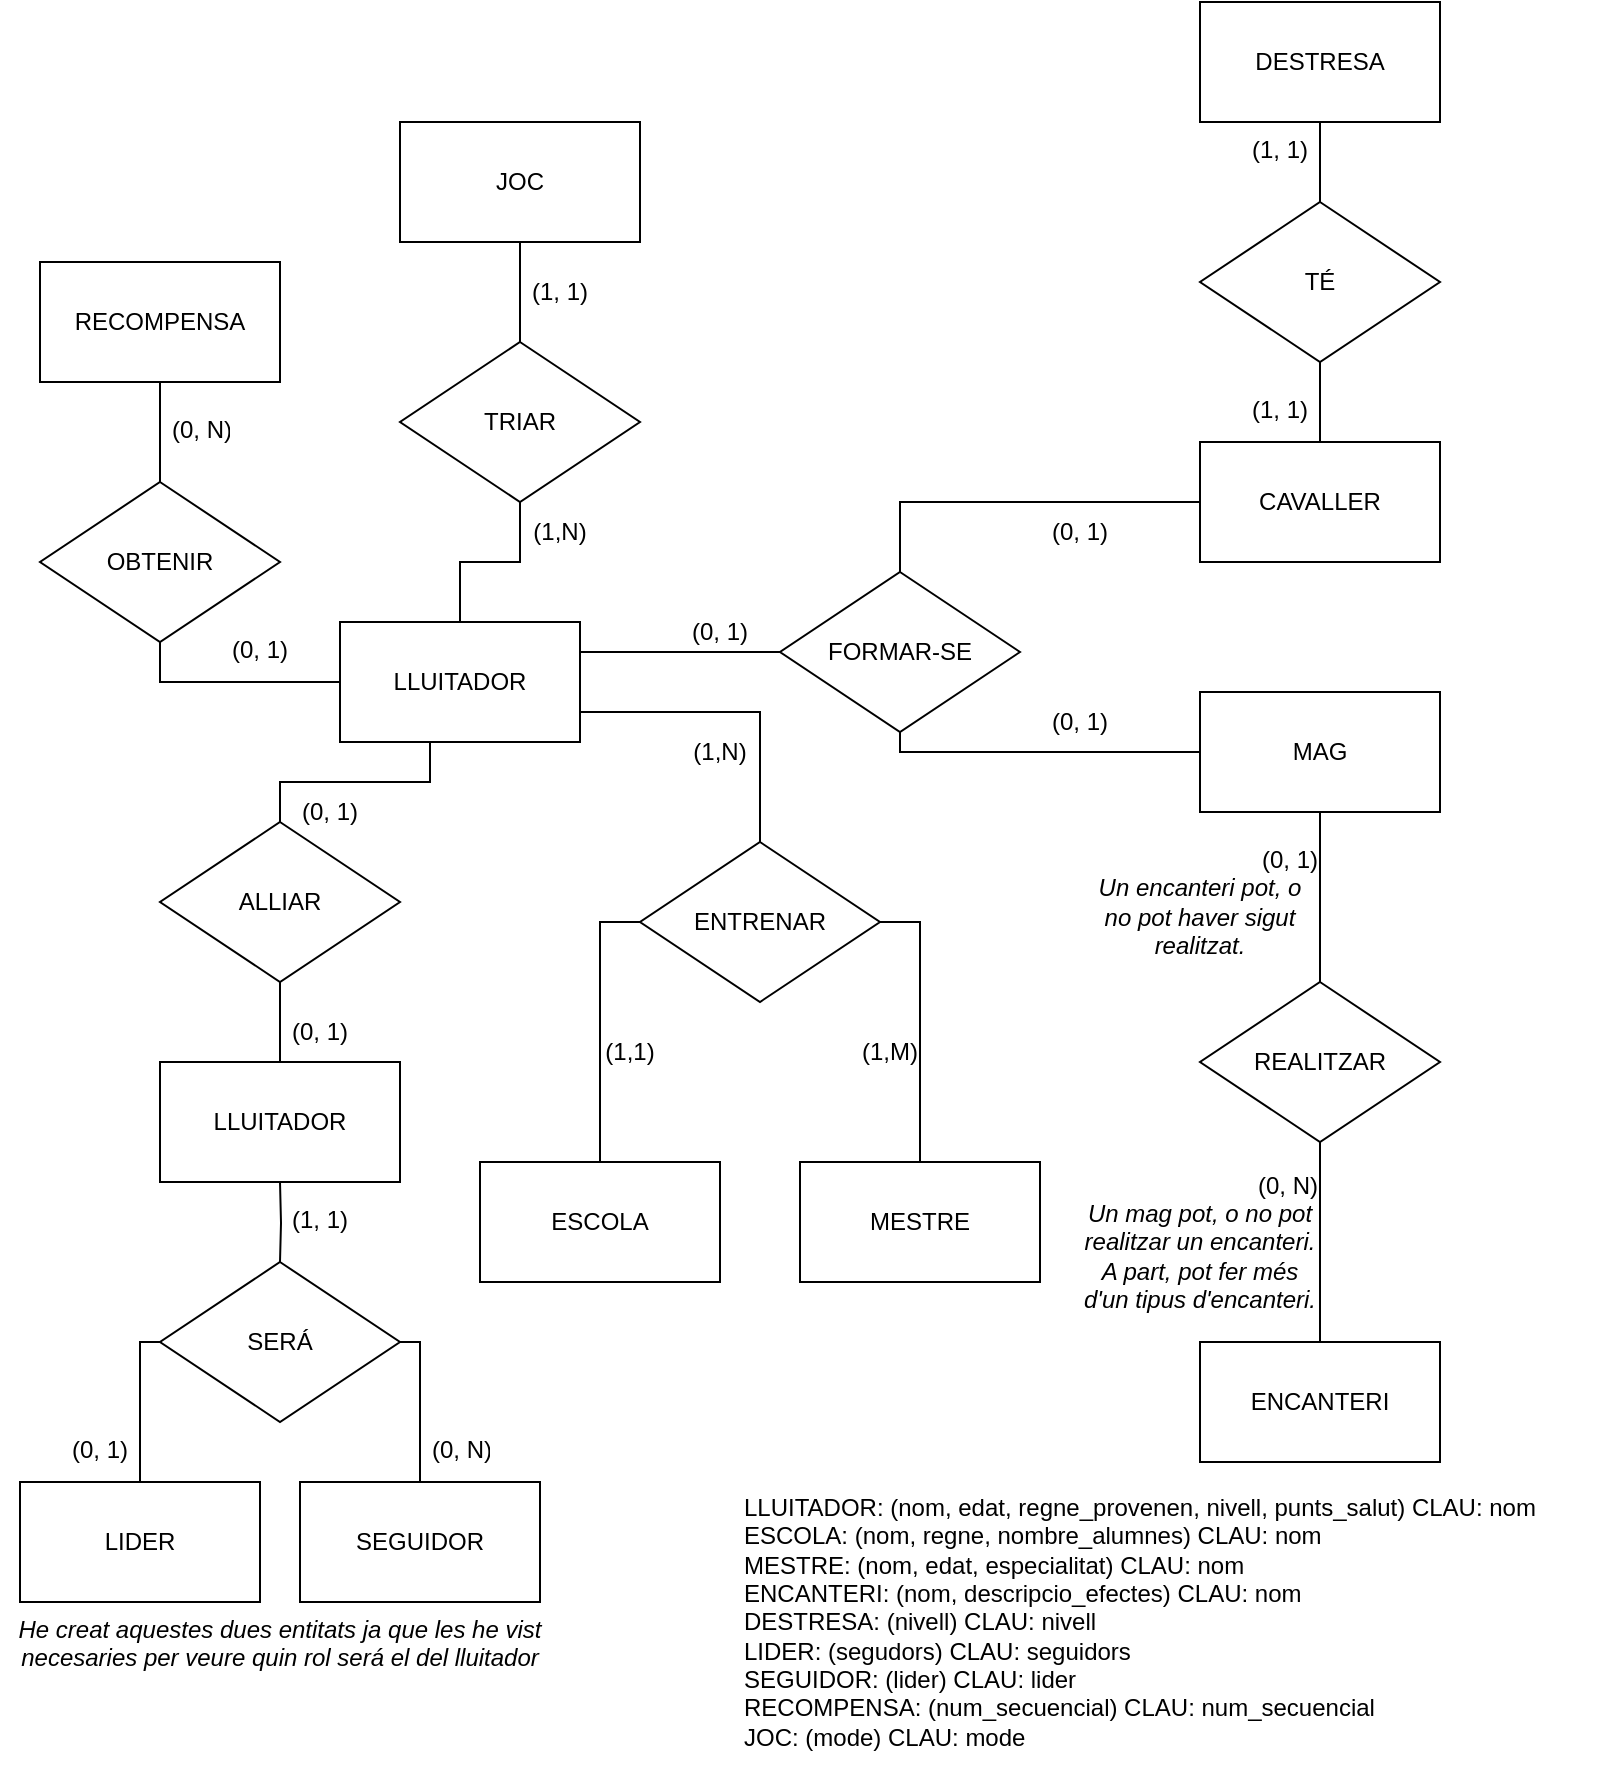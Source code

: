 <mxfile version="15.4.0" type="device"><diagram id="R2lEEEUBdFMjLlhIrx00" name="Page-1"><mxGraphModel dx="782" dy="497" grid="1" gridSize="10" guides="1" tooltips="1" connect="1" arrows="1" fold="1" page="1" pageScale="1" pageWidth="850" pageHeight="1100" math="0" shadow="0" extFonts="Permanent Marker^https://fonts.googleapis.com/css?family=Permanent+Marker"><root><mxCell id="0"/><mxCell id="1" parent="0"/><mxCell id="pChhbqXvNQ-CTKk81eZo-1" value="JOC" style="rounded=0;whiteSpace=wrap;html=1;" vertex="1" parent="1"><mxGeometry x="200" y="80" width="120" height="60" as="geometry"/></mxCell><mxCell id="pChhbqXvNQ-CTKk81eZo-3" value="TRIAR" style="rhombus;whiteSpace=wrap;html=1;" vertex="1" parent="1"><mxGeometry x="200" y="190" width="120" height="80" as="geometry"/></mxCell><mxCell id="pChhbqXvNQ-CTKk81eZo-5" value="LLUITADOR" style="rounded=0;whiteSpace=wrap;html=1;" vertex="1" parent="1"><mxGeometry x="170" y="330" width="120" height="60" as="geometry"/></mxCell><mxCell id="pChhbqXvNQ-CTKk81eZo-7" value="" style="endArrow=none;html=1;rounded=0;edgeStyle=orthogonalEdgeStyle;entryX=0.5;entryY=1;entryDx=0;entryDy=0;exitX=0.5;exitY=0;exitDx=0;exitDy=0;" edge="1" parent="1" source="pChhbqXvNQ-CTKk81eZo-3" target="pChhbqXvNQ-CTKk81eZo-1"><mxGeometry relative="1" as="geometry"><mxPoint x="180" y="260" as="sourcePoint"/><mxPoint x="340" y="260" as="targetPoint"/></mxGeometry></mxCell><mxCell id="pChhbqXvNQ-CTKk81eZo-8" value="" style="endArrow=none;html=1;rounded=0;edgeStyle=orthogonalEdgeStyle;exitX=0.5;exitY=1;exitDx=0;exitDy=0;entryX=0.5;entryY=0;entryDx=0;entryDy=0;" edge="1" parent="1" source="pChhbqXvNQ-CTKk81eZo-3" target="pChhbqXvNQ-CTKk81eZo-5"><mxGeometry relative="1" as="geometry"><mxPoint x="210" y="260" as="sourcePoint"/><mxPoint x="370" y="260" as="targetPoint"/></mxGeometry></mxCell><mxCell id="pChhbqXvNQ-CTKk81eZo-10" value="LLUITADOR: (&lt;span&gt;nom, edat, regne_&lt;/span&gt;&lt;span&gt;provenen, nivell, punts_salut) CLAU: nom&lt;/span&gt;&lt;span&gt;&lt;br&gt;&lt;/span&gt;&lt;div&gt;ESCOLA: (&lt;span&gt;nom, regne, nombre_&lt;/span&gt;&lt;span&gt;alumnes) CLAU: nom&lt;/span&gt;&lt;/div&gt;&lt;div&gt;&lt;span&gt;MESTRE: (nom, edat, especialitat) CLAU: nom&lt;/span&gt;&lt;/div&gt;&lt;div&gt;&lt;span&gt;ENCANTERI: (nom, descripcio_efectes) CLAU: nom&lt;/span&gt;&lt;/div&gt;&lt;div&gt;&lt;span&gt;DESTRESA: (nivell) CLAU: nivell&lt;/span&gt;&lt;/div&gt;&lt;div&gt;&lt;span&gt;LIDER: (segudors) CLAU: seguidors&lt;/span&gt;&lt;/div&gt;&lt;div&gt;&lt;span&gt;SEGUIDOR: (lider) CLAU: lider&lt;/span&gt;&lt;/div&gt;&lt;div&gt;RECOMPENSA: (num_secuencial) CLAU: num_secuencial&lt;/div&gt;&lt;div&gt;JOC: (mode) CLAU: mode&lt;/div&gt;" style="text;html=1;strokeColor=none;fillColor=none;align=left;verticalAlign=middle;whiteSpace=wrap;rounded=0;" vertex="1" parent="1"><mxGeometry x="370" y="750" width="430" height="160" as="geometry"/></mxCell><mxCell id="pChhbqXvNQ-CTKk81eZo-12" value="ENTRENAR" style="rhombus;whiteSpace=wrap;html=1;" vertex="1" parent="1"><mxGeometry x="320" y="440" width="120" height="80" as="geometry"/></mxCell><mxCell id="pChhbqXvNQ-CTKk81eZo-13" value="ESCOLA" style="rounded=0;whiteSpace=wrap;html=1;" vertex="1" parent="1"><mxGeometry x="240" y="600" width="120" height="60" as="geometry"/></mxCell><mxCell id="pChhbqXvNQ-CTKk81eZo-14" value="MESTRE" style="rounded=0;whiteSpace=wrap;html=1;" vertex="1" parent="1"><mxGeometry x="400" y="600" width="120" height="60" as="geometry"/></mxCell><mxCell id="pChhbqXvNQ-CTKk81eZo-19" value="" style="endArrow=none;html=1;rounded=0;edgeStyle=orthogonalEdgeStyle;exitX=0;exitY=0.5;exitDx=0;exitDy=0;" edge="1" parent="1" source="pChhbqXvNQ-CTKk81eZo-12" target="pChhbqXvNQ-CTKk81eZo-13"><mxGeometry relative="1" as="geometry"><mxPoint x="180" y="540" as="sourcePoint"/><mxPoint x="340" y="540" as="targetPoint"/><Array as="points"><mxPoint x="300" y="480"/></Array></mxGeometry></mxCell><mxCell id="pChhbqXvNQ-CTKk81eZo-21" value="" style="endArrow=none;html=1;rounded=0;edgeStyle=orthogonalEdgeStyle;exitX=1;exitY=0.75;exitDx=0;exitDy=0;entryX=0.5;entryY=0;entryDx=0;entryDy=0;" edge="1" parent="1" source="pChhbqXvNQ-CTKk81eZo-5" target="pChhbqXvNQ-CTKk81eZo-12"><mxGeometry relative="1" as="geometry"><mxPoint x="210" y="540" as="sourcePoint"/><mxPoint x="230" y="440" as="targetPoint"/></mxGeometry></mxCell><mxCell id="pChhbqXvNQ-CTKk81eZo-22" value="FORMAR-SE" style="rhombus;whiteSpace=wrap;html=1;" vertex="1" parent="1"><mxGeometry x="390" y="305" width="120" height="80" as="geometry"/></mxCell><mxCell id="pChhbqXvNQ-CTKk81eZo-23" value="MAG" style="rounded=0;whiteSpace=wrap;html=1;" vertex="1" parent="1"><mxGeometry x="600" y="365" width="120" height="60" as="geometry"/></mxCell><mxCell id="pChhbqXvNQ-CTKk81eZo-24" value="CAVALLER" style="rounded=0;whiteSpace=wrap;html=1;" vertex="1" parent="1"><mxGeometry x="600" y="240" width="120" height="60" as="geometry"/></mxCell><mxCell id="pChhbqXvNQ-CTKk81eZo-26" value="" style="endArrow=none;html=1;rounded=0;edgeStyle=orthogonalEdgeStyle;exitX=0.5;exitY=0;exitDx=0;exitDy=0;entryX=0;entryY=0.5;entryDx=0;entryDy=0;" edge="1" parent="1" source="pChhbqXvNQ-CTKk81eZo-22" target="pChhbqXvNQ-CTKk81eZo-24"><mxGeometry relative="1" as="geometry"><mxPoint x="260" y="430" as="sourcePoint"/><mxPoint x="570" y="360" as="targetPoint"/></mxGeometry></mxCell><mxCell id="pChhbqXvNQ-CTKk81eZo-27" value="" style="endArrow=none;html=1;rounded=0;edgeStyle=orthogonalEdgeStyle;entryX=0;entryY=0.5;entryDx=0;entryDy=0;exitX=1;exitY=0.25;exitDx=0;exitDy=0;" edge="1" parent="1" source="pChhbqXvNQ-CTKk81eZo-5" target="pChhbqXvNQ-CTKk81eZo-22"><mxGeometry relative="1" as="geometry"><mxPoint x="280" y="380" as="sourcePoint"/><mxPoint x="420" y="359.5" as="targetPoint"/><Array as="points"><mxPoint x="350" y="345"/><mxPoint x="350" y="345"/></Array></mxGeometry></mxCell><mxCell id="pChhbqXvNQ-CTKk81eZo-29" value="REALITZAR" style="rhombus;whiteSpace=wrap;html=1;" vertex="1" parent="1"><mxGeometry x="600" y="510" width="120" height="80" as="geometry"/></mxCell><mxCell id="pChhbqXvNQ-CTKk81eZo-30" value="" style="endArrow=none;html=1;rounded=0;edgeStyle=orthogonalEdgeStyle;exitX=0.5;exitY=1;exitDx=0;exitDy=0;entryX=0.5;entryY=0;entryDx=0;entryDy=0;" edge="1" parent="1" source="pChhbqXvNQ-CTKk81eZo-23" target="pChhbqXvNQ-CTKk81eZo-29"><mxGeometry relative="1" as="geometry"><mxPoint x="490" y="430" as="sourcePoint"/><mxPoint x="650" y="430" as="targetPoint"/></mxGeometry></mxCell><mxCell id="pChhbqXvNQ-CTKk81eZo-31" value="ENCANTERI" style="rounded=0;whiteSpace=wrap;html=1;" vertex="1" parent="1"><mxGeometry x="600" y="690" width="120" height="60" as="geometry"/></mxCell><mxCell id="pChhbqXvNQ-CTKk81eZo-32" value="" style="endArrow=none;html=1;rounded=0;edgeStyle=orthogonalEdgeStyle;exitX=0.5;exitY=0;exitDx=0;exitDy=0;entryX=0.5;entryY=1;entryDx=0;entryDy=0;" edge="1" parent="1" source="pChhbqXvNQ-CTKk81eZo-31" target="pChhbqXvNQ-CTKk81eZo-29"><mxGeometry relative="1" as="geometry"><mxPoint x="490" y="630" as="sourcePoint"/><mxPoint x="720" y="610" as="targetPoint"/><Array as="points"><mxPoint x="660" y="610"/><mxPoint x="660" y="610"/></Array></mxGeometry></mxCell><mxCell id="pChhbqXvNQ-CTKk81eZo-33" value="TÉ" style="rhombus;whiteSpace=wrap;html=1;" vertex="1" parent="1"><mxGeometry x="600" y="120" width="120" height="80" as="geometry"/></mxCell><mxCell id="pChhbqXvNQ-CTKk81eZo-34" value="DESTRESA" style="rounded=0;whiteSpace=wrap;html=1;" vertex="1" parent="1"><mxGeometry x="600" y="20" width="120" height="60" as="geometry"/></mxCell><mxCell id="pChhbqXvNQ-CTKk81eZo-35" value="" style="endArrow=none;html=1;rounded=0;edgeStyle=orthogonalEdgeStyle;exitX=0.5;exitY=1;exitDx=0;exitDy=0;entryX=0.5;entryY=0;entryDx=0;entryDy=0;" edge="1" parent="1" source="pChhbqXvNQ-CTKk81eZo-34" target="pChhbqXvNQ-CTKk81eZo-33"><mxGeometry relative="1" as="geometry"><mxPoint x="660" y="180" as="sourcePoint"/><mxPoint x="740" y="120" as="targetPoint"/></mxGeometry></mxCell><mxCell id="pChhbqXvNQ-CTKk81eZo-38" value="" style="endArrow=none;html=1;rounded=0;edgeStyle=orthogonalEdgeStyle;exitX=0.5;exitY=1;exitDx=0;exitDy=0;entryX=0.5;entryY=0;entryDx=0;entryDy=0;" edge="1" parent="1" source="pChhbqXvNQ-CTKk81eZo-33" target="pChhbqXvNQ-CTKk81eZo-24"><mxGeometry relative="1" as="geometry"><mxPoint x="660" y="180" as="sourcePoint"/><mxPoint x="820" y="180" as="targetPoint"/></mxGeometry></mxCell><mxCell id="pChhbqXvNQ-CTKk81eZo-43" value="ALLIAR" style="rhombus;whiteSpace=wrap;html=1;" vertex="1" parent="1"><mxGeometry x="80" y="430" width="120" height="80" as="geometry"/></mxCell><mxCell id="pChhbqXvNQ-CTKk81eZo-49" value="LLUITADOR" style="rounded=0;whiteSpace=wrap;html=1;" vertex="1" parent="1"><mxGeometry x="80" y="550" width="120" height="60" as="geometry"/></mxCell><mxCell id="pChhbqXvNQ-CTKk81eZo-50" value="" style="endArrow=none;html=1;rounded=0;edgeStyle=orthogonalEdgeStyle;exitX=0.5;exitY=1;exitDx=0;exitDy=0;entryX=0.5;entryY=0;entryDx=0;entryDy=0;" edge="1" parent="1" source="pChhbqXvNQ-CTKk81eZo-43" target="pChhbqXvNQ-CTKk81eZo-49"><mxGeometry relative="1" as="geometry"><mxPoint x="280" y="400" as="sourcePoint"/><mxPoint x="440" y="400" as="targetPoint"/></mxGeometry></mxCell><mxCell id="pChhbqXvNQ-CTKk81eZo-51" value="LIDER" style="rounded=0;whiteSpace=wrap;html=1;" vertex="1" parent="1"><mxGeometry x="10" y="760" width="120" height="60" as="geometry"/></mxCell><mxCell id="pChhbqXvNQ-CTKk81eZo-52" value="SEGUIDOR" style="rounded=0;whiteSpace=wrap;html=1;" vertex="1" parent="1"><mxGeometry x="150" y="760" width="120" height="60" as="geometry"/></mxCell><mxCell id="pChhbqXvNQ-CTKk81eZo-57" value="" style="endArrow=none;html=1;rounded=0;edgeStyle=orthogonalEdgeStyle;entryX=0.5;entryY=0;entryDx=0;entryDy=0;" edge="1" parent="1" target="pChhbqXvNQ-CTKk81eZo-43"><mxGeometry relative="1" as="geometry"><mxPoint x="215" y="390" as="sourcePoint"/><mxPoint x="440" y="490" as="targetPoint"/><Array as="points"><mxPoint x="215" y="410"/><mxPoint x="140" y="410"/></Array></mxGeometry></mxCell><mxCell id="pChhbqXvNQ-CTKk81eZo-58" value="OBTENIR" style="rhombus;whiteSpace=wrap;html=1;" vertex="1" parent="1"><mxGeometry x="20" y="260" width="120" height="80" as="geometry"/></mxCell><mxCell id="pChhbqXvNQ-CTKk81eZo-59" value="" style="endArrow=none;html=1;rounded=0;edgeStyle=orthogonalEdgeStyle;exitX=0.5;exitY=1;exitDx=0;exitDy=0;entryX=0;entryY=0.5;entryDx=0;entryDy=0;" edge="1" parent="1" source="pChhbqXvNQ-CTKk81eZo-58" target="pChhbqXvNQ-CTKk81eZo-5"><mxGeometry relative="1" as="geometry"><mxPoint x="280" y="290" as="sourcePoint"/><mxPoint x="440" y="290" as="targetPoint"/></mxGeometry></mxCell><mxCell id="pChhbqXvNQ-CTKk81eZo-60" value="RECOMPENSA" style="rounded=0;whiteSpace=wrap;html=1;" vertex="1" parent="1"><mxGeometry x="20" y="150" width="120" height="60" as="geometry"/></mxCell><mxCell id="pChhbqXvNQ-CTKk81eZo-61" value="" style="endArrow=none;html=1;rounded=0;edgeStyle=orthogonalEdgeStyle;exitX=0.5;exitY=1;exitDx=0;exitDy=0;entryX=0.5;entryY=0;entryDx=0;entryDy=0;" edge="1" parent="1" source="pChhbqXvNQ-CTKk81eZo-60" target="pChhbqXvNQ-CTKk81eZo-58"><mxGeometry relative="1" as="geometry"><mxPoint x="280" y="290" as="sourcePoint"/><mxPoint x="440" y="290" as="targetPoint"/></mxGeometry></mxCell><mxCell id="pChhbqXvNQ-CTKk81eZo-62" value="(1,N)" style="text;html=1;strokeColor=none;fillColor=none;align=center;verticalAlign=middle;whiteSpace=wrap;rounded=0;" vertex="1" parent="1"><mxGeometry x="260" y="270" width="40" height="30" as="geometry"/></mxCell><mxCell id="pChhbqXvNQ-CTKk81eZo-63" value="(1, 1)" style="text;html=1;strokeColor=none;fillColor=none;align=center;verticalAlign=middle;whiteSpace=wrap;rounded=0;" vertex="1" parent="1"><mxGeometry x="260" y="150" width="40" height="30" as="geometry"/></mxCell><mxCell id="pChhbqXvNQ-CTKk81eZo-64" value="(1,1)" style="text;html=1;strokeColor=none;fillColor=none;align=center;verticalAlign=middle;whiteSpace=wrap;rounded=0;" vertex="1" parent="1"><mxGeometry x="300" y="530" width="30" height="30" as="geometry"/></mxCell><mxCell id="pChhbqXvNQ-CTKk81eZo-65" value="(1,N)" style="text;html=1;strokeColor=none;fillColor=none;align=center;verticalAlign=middle;whiteSpace=wrap;rounded=0;" vertex="1" parent="1"><mxGeometry x="340" y="380" width="40" height="30" as="geometry"/></mxCell><mxCell id="pChhbqXvNQ-CTKk81eZo-66" value="(1,M)" style="text;html=1;strokeColor=none;fillColor=none;align=center;verticalAlign=middle;whiteSpace=wrap;rounded=0;" vertex="1" parent="1"><mxGeometry x="430" y="530" width="30" height="30" as="geometry"/></mxCell><mxCell id="pChhbqXvNQ-CTKk81eZo-69" value="" style="endArrow=none;html=1;rounded=0;edgeStyle=orthogonalEdgeStyle;entryX=0.5;entryY=0;entryDx=0;entryDy=0;exitX=1;exitY=0.5;exitDx=0;exitDy=0;" edge="1" parent="1" source="pChhbqXvNQ-CTKk81eZo-12" target="pChhbqXvNQ-CTKk81eZo-14"><mxGeometry relative="1" as="geometry"><mxPoint x="280" y="410" as="sourcePoint"/><mxPoint x="440" y="410" as="targetPoint"/></mxGeometry></mxCell><mxCell id="pChhbqXvNQ-CTKk81eZo-72" value="(0, 1)" style="text;html=1;strokeColor=none;fillColor=none;align=center;verticalAlign=middle;whiteSpace=wrap;rounded=0;" vertex="1" parent="1"><mxGeometry x="510" y="270" width="60" height="30" as="geometry"/></mxCell><mxCell id="pChhbqXvNQ-CTKk81eZo-70" value="(0, 1)" style="text;html=1;strokeColor=none;fillColor=none;align=center;verticalAlign=middle;whiteSpace=wrap;rounded=0;" vertex="1" parent="1"><mxGeometry x="510" y="365" width="60" height="30" as="geometry"/></mxCell><mxCell id="pChhbqXvNQ-CTKk81eZo-74" value="" style="endArrow=none;html=1;rounded=0;edgeStyle=orthogonalEdgeStyle;exitX=0.5;exitY=1;exitDx=0;exitDy=0;entryX=0;entryY=0.5;entryDx=0;entryDy=0;" edge="1" parent="1" source="pChhbqXvNQ-CTKk81eZo-22" target="pChhbqXvNQ-CTKk81eZo-23"><mxGeometry relative="1" as="geometry"><mxPoint x="420" y="360" as="sourcePoint"/><mxPoint x="580" y="370" as="targetPoint"/></mxGeometry></mxCell><mxCell id="pChhbqXvNQ-CTKk81eZo-75" value="(0, 1)" style="text;html=1;strokeColor=none;fillColor=none;align=center;verticalAlign=middle;whiteSpace=wrap;rounded=0;" vertex="1" parent="1"><mxGeometry x="330" y="320" width="60" height="30" as="geometry"/></mxCell><mxCell id="pChhbqXvNQ-CTKk81eZo-77" value="&lt;div style=&quot;text-align: right&quot;&gt;&lt;span&gt;(0, N)&lt;/span&gt;&lt;/div&gt;&lt;i&gt;Un mag pot, o no pot realitzar un encanteri. A part, pot fer més d'un tipus d'encanteri.&lt;/i&gt;" style="text;html=1;strokeColor=none;fillColor=none;align=center;verticalAlign=middle;whiteSpace=wrap;rounded=0;" vertex="1" parent="1"><mxGeometry x="540" y="600" width="120" height="80" as="geometry"/></mxCell><mxCell id="pChhbqXvNQ-CTKk81eZo-78" value="&lt;div style=&quot;text-align: right&quot;&gt;&lt;span&gt;(0, 1)&lt;/span&gt;&lt;/div&gt;&lt;i&gt;Un encanteri pot, o no pot haver sigut realitzat.&lt;/i&gt;" style="text;html=1;strokeColor=none;fillColor=none;align=center;verticalAlign=middle;whiteSpace=wrap;rounded=0;" vertex="1" parent="1"><mxGeometry x="540" y="435" width="120" height="70" as="geometry"/></mxCell><mxCell id="pChhbqXvNQ-CTKk81eZo-79" value="(0, 1)" style="text;html=1;strokeColor=none;fillColor=none;align=center;verticalAlign=middle;whiteSpace=wrap;rounded=0;" vertex="1" parent="1"><mxGeometry x="140" y="520" width="40" height="30" as="geometry"/></mxCell><mxCell id="pChhbqXvNQ-CTKk81eZo-80" value="(0, 1)" style="text;html=1;strokeColor=none;fillColor=none;align=center;verticalAlign=middle;whiteSpace=wrap;rounded=0;" vertex="1" parent="1"><mxGeometry x="150" y="410" width="30" height="30" as="geometry"/></mxCell><mxCell id="pChhbqXvNQ-CTKk81eZo-82" value="SERÁ" style="rhombus;whiteSpace=wrap;html=1;" vertex="1" parent="1"><mxGeometry x="80" y="650" width="120" height="80" as="geometry"/></mxCell><mxCell id="pChhbqXvNQ-CTKk81eZo-83" value="" style="endArrow=none;html=1;rounded=0;edgeStyle=orthogonalEdgeStyle;entryX=0.5;entryY=0;entryDx=0;entryDy=0;" edge="1" parent="1" target="pChhbqXvNQ-CTKk81eZo-82"><mxGeometry relative="1" as="geometry"><mxPoint x="140" y="610" as="sourcePoint"/><mxPoint x="440" y="710" as="targetPoint"/></mxGeometry></mxCell><mxCell id="pChhbqXvNQ-CTKk81eZo-84" value="" style="endArrow=none;html=1;rounded=0;edgeStyle=orthogonalEdgeStyle;exitX=0.5;exitY=0;exitDx=0;exitDy=0;entryX=0;entryY=0.5;entryDx=0;entryDy=0;" edge="1" parent="1" source="pChhbqXvNQ-CTKk81eZo-51" target="pChhbqXvNQ-CTKk81eZo-82"><mxGeometry relative="1" as="geometry"><mxPoint x="280" y="710" as="sourcePoint"/><mxPoint x="440" y="710" as="targetPoint"/></mxGeometry></mxCell><mxCell id="pChhbqXvNQ-CTKk81eZo-85" value="" style="endArrow=none;html=1;rounded=0;edgeStyle=orthogonalEdgeStyle;exitX=1;exitY=0.5;exitDx=0;exitDy=0;entryX=0.5;entryY=0;entryDx=0;entryDy=0;" edge="1" parent="1" source="pChhbqXvNQ-CTKk81eZo-82" target="pChhbqXvNQ-CTKk81eZo-52"><mxGeometry relative="1" as="geometry"><mxPoint x="280" y="710" as="sourcePoint"/><mxPoint x="440" y="710" as="targetPoint"/></mxGeometry></mxCell><mxCell id="pChhbqXvNQ-CTKk81eZo-86" value="(0, 1)" style="text;strokeColor=none;fillColor=none;spacingLeft=4;spacingRight=4;overflow=hidden;rotatable=0;points=[[0,0.5],[1,0.5]];portConstraint=eastwest;fontSize=12;" vertex="1" parent="1"><mxGeometry x="30" y="730" width="40" height="30" as="geometry"/></mxCell><mxCell id="pChhbqXvNQ-CTKk81eZo-87" value="(0, N)" style="text;strokeColor=none;fillColor=none;spacingLeft=4;spacingRight=4;overflow=hidden;rotatable=0;points=[[0,0.5],[1,0.5]];portConstraint=eastwest;fontSize=12;" vertex="1" parent="1"><mxGeometry x="210" y="730" width="40" height="30" as="geometry"/></mxCell><mxCell id="pChhbqXvNQ-CTKk81eZo-88" value="(1, 1)" style="text;strokeColor=none;fillColor=none;spacingLeft=4;spacingRight=4;overflow=hidden;rotatable=0;points=[[0,0.5],[1,0.5]];portConstraint=eastwest;fontSize=12;" vertex="1" parent="1"><mxGeometry x="140" y="615" width="40" height="30" as="geometry"/></mxCell><mxCell id="pChhbqXvNQ-CTKk81eZo-90" value="(0, N)" style="text;strokeColor=none;fillColor=none;spacingLeft=4;spacingRight=4;overflow=hidden;rotatable=0;points=[[0,0.5],[1,0.5]];portConstraint=eastwest;fontSize=12;" vertex="1" parent="1"><mxGeometry x="80" y="220" width="40" height="30" as="geometry"/></mxCell><mxCell id="pChhbqXvNQ-CTKk81eZo-91" value="(0, 1)" style="text;strokeColor=none;fillColor=none;spacingLeft=4;spacingRight=4;overflow=hidden;rotatable=0;points=[[0,0.5],[1,0.5]];portConstraint=eastwest;fontSize=12;" vertex="1" parent="1"><mxGeometry x="110" y="330" width="40" height="30" as="geometry"/></mxCell><mxCell id="pChhbqXvNQ-CTKk81eZo-92" value="He creat aquestes dues entitats ja que les he vist&#10;necesaries per veure quin rol será el del lluitador" style="text;strokeColor=none;fillColor=none;spacingLeft=4;spacingRight=4;overflow=hidden;rotatable=0;points=[[0,0.5],[1,0.5]];portConstraint=eastwest;fontSize=12;fontStyle=2;align=center;" vertex="1" parent="1"><mxGeometry y="820" width="280" height="40" as="geometry"/></mxCell><mxCell id="pChhbqXvNQ-CTKk81eZo-93" value="(1, 1)" style="text;strokeColor=none;fillColor=none;spacingLeft=4;spacingRight=4;overflow=hidden;rotatable=0;points=[[0,0.5],[1,0.5]];portConstraint=eastwest;fontSize=12;" vertex="1" parent="1"><mxGeometry x="620" y="80" width="40" height="30" as="geometry"/></mxCell><mxCell id="pChhbqXvNQ-CTKk81eZo-95" value="(1, 1)" style="text;strokeColor=none;fillColor=none;spacingLeft=4;spacingRight=4;overflow=hidden;rotatable=0;points=[[0,0.5],[1,0.5]];portConstraint=eastwest;fontSize=12;" vertex="1" parent="1"><mxGeometry x="620" y="210" width="40" height="30" as="geometry"/></mxCell></root></mxGraphModel></diagram></mxfile>